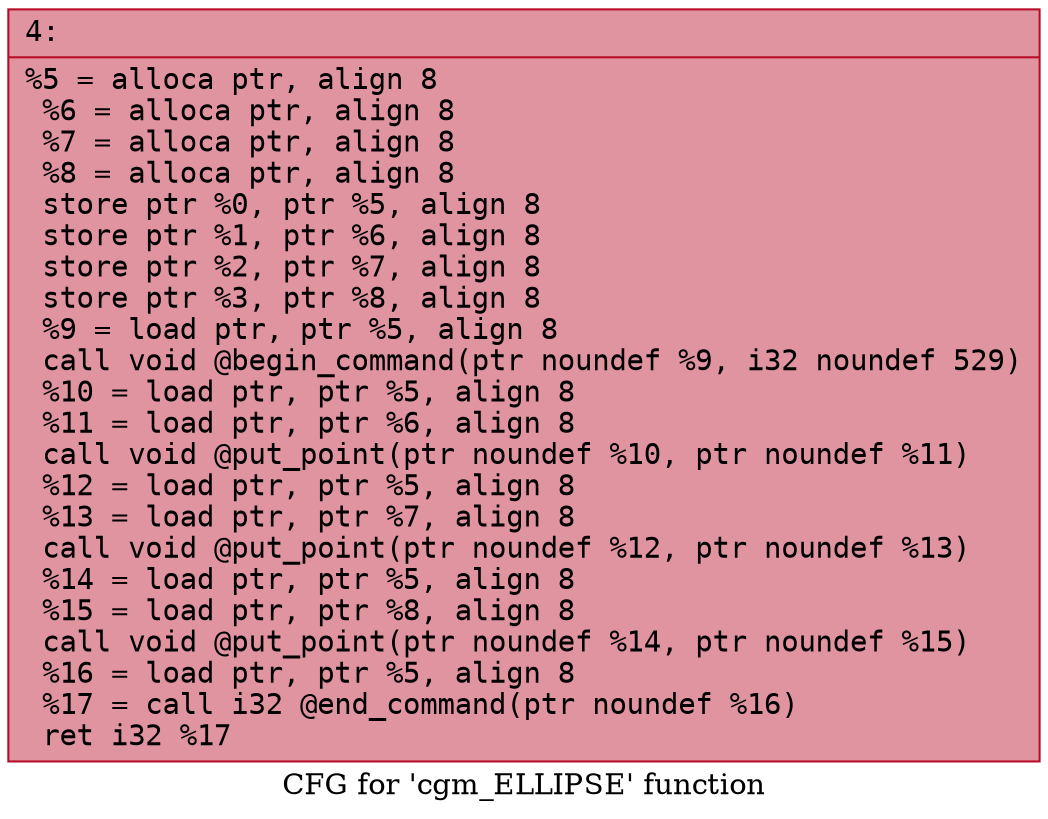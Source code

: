 digraph "CFG for 'cgm_ELLIPSE' function" {
	label="CFG for 'cgm_ELLIPSE' function";

	Node0x6000024c1090 [shape=record,color="#b70d28ff", style=filled, fillcolor="#b70d2870" fontname="Courier",label="{4:\l|  %5 = alloca ptr, align 8\l  %6 = alloca ptr, align 8\l  %7 = alloca ptr, align 8\l  %8 = alloca ptr, align 8\l  store ptr %0, ptr %5, align 8\l  store ptr %1, ptr %6, align 8\l  store ptr %2, ptr %7, align 8\l  store ptr %3, ptr %8, align 8\l  %9 = load ptr, ptr %5, align 8\l  call void @begin_command(ptr noundef %9, i32 noundef 529)\l  %10 = load ptr, ptr %5, align 8\l  %11 = load ptr, ptr %6, align 8\l  call void @put_point(ptr noundef %10, ptr noundef %11)\l  %12 = load ptr, ptr %5, align 8\l  %13 = load ptr, ptr %7, align 8\l  call void @put_point(ptr noundef %12, ptr noundef %13)\l  %14 = load ptr, ptr %5, align 8\l  %15 = load ptr, ptr %8, align 8\l  call void @put_point(ptr noundef %14, ptr noundef %15)\l  %16 = load ptr, ptr %5, align 8\l  %17 = call i32 @end_command(ptr noundef %16)\l  ret i32 %17\l}"];
}
